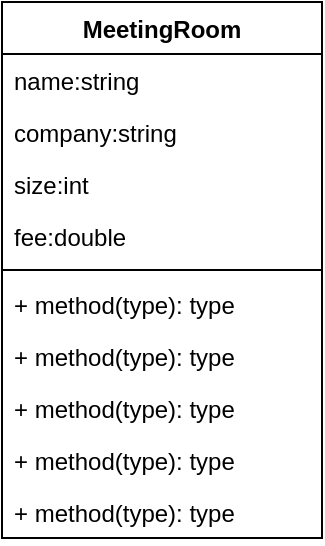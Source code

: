 <mxfile version="12.4.3" type="github" pages="1"><diagram name="Page-1" id="e7e014a7-5840-1c2e-5031-d8a46d1fe8dd"><mxGraphModel dx="1022" dy="677" grid="1" gridSize="10" guides="1" tooltips="1" connect="1" arrows="1" fold="1" page="1" pageScale="1" pageWidth="1169" pageHeight="826" background="#ffffff" math="0" shadow="0"><root><mxCell id="0"/><mxCell id="1" parent="0"/><mxCell id="hCdlUDU1bOgHcdJx9l_S-45" value="MeetingRoom" style="swimlane;fontStyle=1;align=center;verticalAlign=top;childLayout=stackLayout;horizontal=1;startSize=26;horizontalStack=0;resizeParent=1;resizeParentMax=0;resizeLast=0;collapsible=1;marginBottom=0;" vertex="1" parent="1"><mxGeometry x="50" y="60" width="160" height="268" as="geometry"><mxRectangle x="50" y="60" width="110" height="26" as="alternateBounds"/></mxGeometry></mxCell><mxCell id="hCdlUDU1bOgHcdJx9l_S-46" value="name:string" style="text;strokeColor=none;fillColor=none;align=left;verticalAlign=top;spacingLeft=4;spacingRight=4;overflow=hidden;rotatable=0;points=[[0,0.5],[1,0.5]];portConstraint=eastwest;" vertex="1" parent="hCdlUDU1bOgHcdJx9l_S-45"><mxGeometry y="26" width="160" height="26" as="geometry"/></mxCell><mxCell id="hCdlUDU1bOgHcdJx9l_S-50" value="company:string" style="text;strokeColor=none;fillColor=none;align=left;verticalAlign=top;spacingLeft=4;spacingRight=4;overflow=hidden;rotatable=0;points=[[0,0.5],[1,0.5]];portConstraint=eastwest;" vertex="1" parent="hCdlUDU1bOgHcdJx9l_S-45"><mxGeometry y="52" width="160" height="26" as="geometry"/></mxCell><mxCell id="hCdlUDU1bOgHcdJx9l_S-51" value="size:int" style="text;strokeColor=none;fillColor=none;align=left;verticalAlign=top;spacingLeft=4;spacingRight=4;overflow=hidden;rotatable=0;points=[[0,0.5],[1,0.5]];portConstraint=eastwest;" vertex="1" parent="hCdlUDU1bOgHcdJx9l_S-45"><mxGeometry y="78" width="160" height="26" as="geometry"/></mxCell><mxCell id="hCdlUDU1bOgHcdJx9l_S-53" value="fee:double" style="text;strokeColor=none;fillColor=none;align=left;verticalAlign=top;spacingLeft=4;spacingRight=4;overflow=hidden;rotatable=0;points=[[0,0.5],[1,0.5]];portConstraint=eastwest;" vertex="1" parent="hCdlUDU1bOgHcdJx9l_S-45"><mxGeometry y="104" width="160" height="26" as="geometry"/></mxCell><mxCell id="hCdlUDU1bOgHcdJx9l_S-47" value="" style="line;strokeWidth=1;fillColor=none;align=left;verticalAlign=middle;spacingTop=-1;spacingLeft=3;spacingRight=3;rotatable=0;labelPosition=right;points=[];portConstraint=eastwest;" vertex="1" parent="hCdlUDU1bOgHcdJx9l_S-45"><mxGeometry y="130" width="160" height="8" as="geometry"/></mxCell><mxCell id="hCdlUDU1bOgHcdJx9l_S-48" value="+ method(type): type" style="text;strokeColor=none;fillColor=none;align=left;verticalAlign=top;spacingLeft=4;spacingRight=4;overflow=hidden;rotatable=0;points=[[0,0.5],[1,0.5]];portConstraint=eastwest;" vertex="1" parent="hCdlUDU1bOgHcdJx9l_S-45"><mxGeometry y="138" width="160" height="26" as="geometry"/></mxCell><mxCell id="hCdlUDU1bOgHcdJx9l_S-54" value="+ method(type): type" style="text;strokeColor=none;fillColor=none;align=left;verticalAlign=top;spacingLeft=4;spacingRight=4;overflow=hidden;rotatable=0;points=[[0,0.5],[1,0.5]];portConstraint=eastwest;" vertex="1" parent="hCdlUDU1bOgHcdJx9l_S-45"><mxGeometry y="164" width="160" height="26" as="geometry"/></mxCell><mxCell id="hCdlUDU1bOgHcdJx9l_S-55" value="+ method(type): type" style="text;strokeColor=none;fillColor=none;align=left;verticalAlign=top;spacingLeft=4;spacingRight=4;overflow=hidden;rotatable=0;points=[[0,0.5],[1,0.5]];portConstraint=eastwest;" vertex="1" parent="hCdlUDU1bOgHcdJx9l_S-45"><mxGeometry y="190" width="160" height="26" as="geometry"/></mxCell><mxCell id="hCdlUDU1bOgHcdJx9l_S-56" value="+ method(type): type" style="text;strokeColor=none;fillColor=none;align=left;verticalAlign=top;spacingLeft=4;spacingRight=4;overflow=hidden;rotatable=0;points=[[0,0.5],[1,0.5]];portConstraint=eastwest;" vertex="1" parent="hCdlUDU1bOgHcdJx9l_S-45"><mxGeometry y="216" width="160" height="26" as="geometry"/></mxCell><mxCell id="hCdlUDU1bOgHcdJx9l_S-57" value="+ method(type): type" style="text;strokeColor=none;fillColor=none;align=left;verticalAlign=top;spacingLeft=4;spacingRight=4;overflow=hidden;rotatable=0;points=[[0,0.5],[1,0.5]];portConstraint=eastwest;" vertex="1" parent="hCdlUDU1bOgHcdJx9l_S-45"><mxGeometry y="242" width="160" height="26" as="geometry"/></mxCell></root></mxGraphModel></diagram></mxfile>